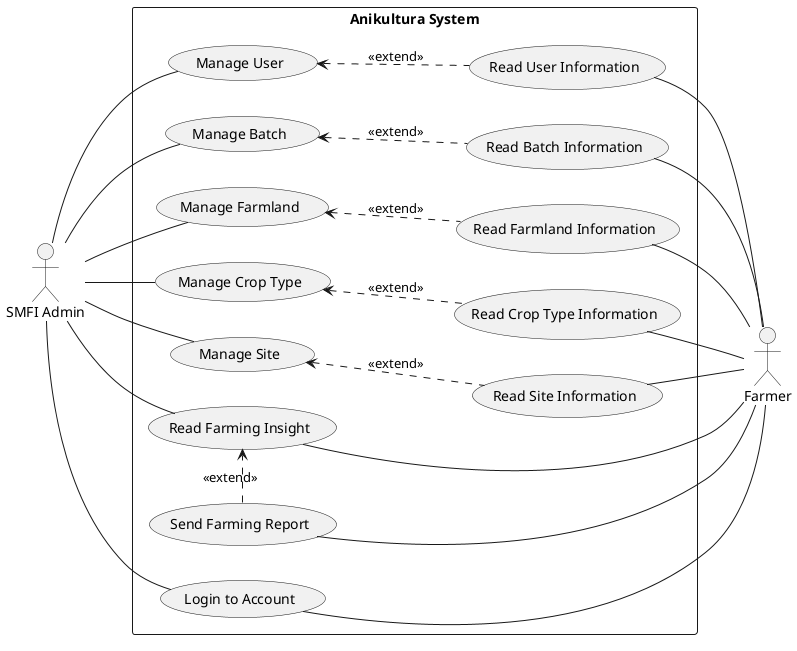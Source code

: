 @startuml

left to right direction

actor "SMFI Admin" as admin
actor "Farmer" as farmer

rectangle "Anikultura System" {
    usecase "Login to Account" as C1.1

    usecase "Manage User" as AD1
    usecase "Read User Information" as AD1.2

    usecase "Manage Batch" as AD2
    usecase "Read Batch Information" as AD2.2

    usecase "Manage Farmland" as AD3
    usecase "Read Farmland Information" as AD3.2

    usecase "Manage Crop Type" as AD4
    usecase "Read Crop Type Information" as AD4.2

    usecase "Manage Site" as AD5
    usecase "Read Site Information" as AD5.2

    usecase "Send Farming Report" as FD1
    usecase "Read Farming Insight" as FD2
    ' usecase "Read Farming Report History" as FD2.1
    ' usecase "Read Selling Price of Crop" as FD2.2
    ' usecase "Read Estimated Profit" as FD2.3
    ' usecase "Read Estimated Yield" as FD2.4
}

' Admin Usecases

admin -- AD1
AD1 <.. AD1.2 : <<extend>>

admin -- AD2
AD2 <.. AD2.2 : <<extend>>

admin -- AD3
AD3 <.. AD3.2 : <<extend>>

admin -- AD4
AD4 <.. AD4.2 : <<extend>>

admin -- AD5
AD5 <.. AD5.2 : <<extend>>


' Farmer Usecases
admin -- C1.1

admin -- FD2
FD1 -- farmer

FD1 .> FD2 : <<extend>>

' FD1 .> FD2 : <<extend>>
' FD2 <.. FD2.1 : <<extend>>
' FD2 <.. FD2.2 : <<extend>>
' FD2 <.. FD2.3 : <<extend>>
' FD2 <.. FD2.4 : <<extend>>

C1.1 -- farmer
AD1.2 -- farmer
AD2.2 -- farmer
AD3.2 -- farmer
AD4.2 -- farmer
AD5.2 -- farmer
FD2 -- farmer


@enduml
